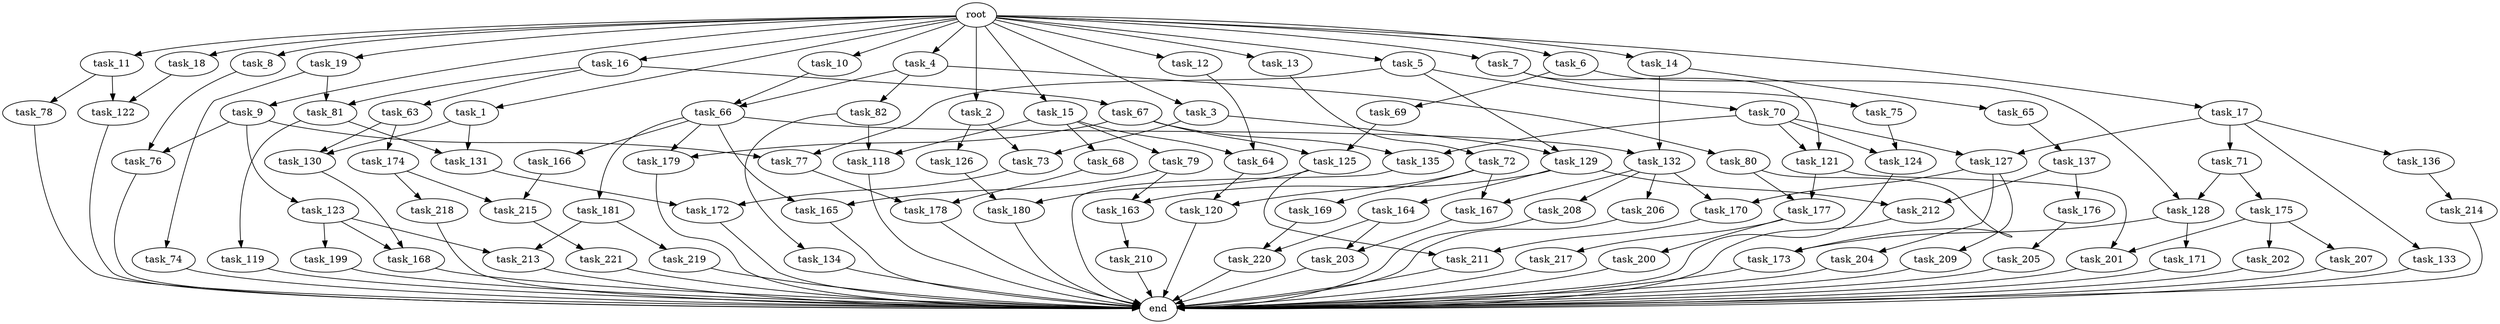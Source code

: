 digraph G {
  root [size="0.000000"];
  task_1 [size="10.240000"];
  task_2 [size="10.240000"];
  task_3 [size="10.240000"];
  task_4 [size="10.240000"];
  task_5 [size="10.240000"];
  task_6 [size="10.240000"];
  task_7 [size="10.240000"];
  task_8 [size="10.240000"];
  task_9 [size="10.240000"];
  task_10 [size="10.240000"];
  task_11 [size="10.240000"];
  task_12 [size="10.240000"];
  task_13 [size="10.240000"];
  task_14 [size="10.240000"];
  task_15 [size="10.240000"];
  task_16 [size="10.240000"];
  task_17 [size="10.240000"];
  task_18 [size="10.240000"];
  task_19 [size="10.240000"];
  task_63 [size="2147483648.000000"];
  task_64 [size="5239860101.120000"];
  task_65 [size="773094113.280000"];
  task_66 [size="15547781611.520000"];
  task_67 [size="2147483648.000000"];
  task_68 [size="3092376453.120000"];
  task_69 [size="8589934592.000000"];
  task_70 [size="773094113.280000"];
  task_71 [size="3092376453.120000"];
  task_72 [size="3092376453.120000"];
  task_73 [size="5841155522.560000"];
  task_74 [size="4209067950.080000"];
  task_75 [size="3092376453.120000"];
  task_76 [size="2491081031.680000"];
  task_77 [size="1116691496.960000"];
  task_78 [size="5497558138.880000"];
  task_79 [size="3092376453.120000"];
  task_80 [size="8589934592.000000"];
  task_81 [size="6356551598.080000"];
  task_82 [size="8589934592.000000"];
  task_118 [size="5239860101.120000"];
  task_119 [size="3092376453.120000"];
  task_120 [size="5239860101.120000"];
  task_121 [size="3435973836.800000"];
  task_122 [size="7645041786.880000"];
  task_123 [size="343597383.680000"];
  task_124 [size="4552665333.760000"];
  task_125 [size="7730941132.800000"];
  task_126 [size="343597383.680000"];
  task_127 [size="3435973836.800000"];
  task_128 [size="10737418240.000000"];
  task_129 [size="6270652252.160000"];
  task_130 [size="9964324126.719999"];
  task_131 [size="11682311045.120001"];
  task_132 [size="7730941132.800000"];
  task_133 [size="3092376453.120000"];
  task_134 [size="2147483648.000000"];
  task_135 [size="7301444403.200000"];
  task_136 [size="3092376453.120000"];
  task_137 [size="4209067950.080000"];
  task_163 [size="3865470566.400000"];
  task_164 [size="773094113.280000"];
  task_165 [size="10050223472.639999"];
  task_166 [size="6957847019.520000"];
  task_167 [size="2491081031.680000"];
  task_168 [size="7301444403.200000"];
  task_169 [size="2147483648.000000"];
  task_170 [size="1717986918.400000"];
  task_171 [size="1374389534.720000"];
  task_172 [size="9105330667.520000"];
  task_173 [size="5583457484.800000"];
  task_174 [size="1374389534.720000"];
  task_175 [size="2147483648.000000"];
  task_176 [size="6957847019.520000"];
  task_177 [size="11166914969.600000"];
  task_178 [size="1116691496.960000"];
  task_179 [size="13915694039.040001"];
  task_180 [size="14087492730.880001"];
  task_181 [size="6957847019.520000"];
  task_199 [size="343597383.680000"];
  task_200 [size="773094113.280000"];
  task_201 [size="10050223472.639999"];
  task_202 [size="3092376453.120000"];
  task_203 [size="6356551598.080000"];
  task_204 [size="1374389534.720000"];
  task_205 [size="3092376453.120000"];
  task_206 [size="343597383.680000"];
  task_207 [size="3092376453.120000"];
  task_208 [size="343597383.680000"];
  task_209 [size="1374389534.720000"];
  task_210 [size="8589934592.000000"];
  task_211 [size="17179869184.000000"];
  task_212 [size="7730941132.800000"];
  task_213 [size="2491081031.680000"];
  task_214 [size="5497558138.880000"];
  task_215 [size="2147483648.000000"];
  task_217 [size="773094113.280000"];
  task_218 [size="1374389534.720000"];
  task_219 [size="2147483648.000000"];
  task_220 [size="8418135900.160000"];
  task_221 [size="1374389534.720000"];
  end [size="0.000000"];

  root -> task_1 [size="1.000000"];
  root -> task_2 [size="1.000000"];
  root -> task_3 [size="1.000000"];
  root -> task_4 [size="1.000000"];
  root -> task_5 [size="1.000000"];
  root -> task_6 [size="1.000000"];
  root -> task_7 [size="1.000000"];
  root -> task_8 [size="1.000000"];
  root -> task_9 [size="1.000000"];
  root -> task_10 [size="1.000000"];
  root -> task_11 [size="1.000000"];
  root -> task_12 [size="1.000000"];
  root -> task_13 [size="1.000000"];
  root -> task_14 [size="1.000000"];
  root -> task_15 [size="1.000000"];
  root -> task_16 [size="1.000000"];
  root -> task_17 [size="1.000000"];
  root -> task_18 [size="1.000000"];
  root -> task_19 [size="1.000000"];
  task_1 -> task_130 [size="838860800.000000"];
  task_1 -> task_131 [size="838860800.000000"];
  task_2 -> task_73 [size="33554432.000000"];
  task_2 -> task_126 [size="33554432.000000"];
  task_3 -> task_73 [size="536870912.000000"];
  task_3 -> task_129 [size="536870912.000000"];
  task_4 -> task_66 [size="838860800.000000"];
  task_4 -> task_80 [size="838860800.000000"];
  task_4 -> task_82 [size="838860800.000000"];
  task_5 -> task_70 [size="75497472.000000"];
  task_5 -> task_77 [size="75497472.000000"];
  task_5 -> task_129 [size="75497472.000000"];
  task_6 -> task_69 [size="838860800.000000"];
  task_6 -> task_128 [size="838860800.000000"];
  task_7 -> task_75 [size="301989888.000000"];
  task_7 -> task_121 [size="301989888.000000"];
  task_8 -> task_76 [size="209715200.000000"];
  task_9 -> task_76 [size="33554432.000000"];
  task_9 -> task_77 [size="33554432.000000"];
  task_9 -> task_123 [size="33554432.000000"];
  task_10 -> task_66 [size="679477248.000000"];
  task_11 -> task_78 [size="536870912.000000"];
  task_11 -> task_122 [size="536870912.000000"];
  task_12 -> task_64 [size="209715200.000000"];
  task_13 -> task_72 [size="301989888.000000"];
  task_14 -> task_65 [size="75497472.000000"];
  task_14 -> task_132 [size="75497472.000000"];
  task_15 -> task_64 [size="301989888.000000"];
  task_15 -> task_68 [size="301989888.000000"];
  task_15 -> task_79 [size="301989888.000000"];
  task_15 -> task_118 [size="301989888.000000"];
  task_16 -> task_63 [size="209715200.000000"];
  task_16 -> task_67 [size="209715200.000000"];
  task_16 -> task_81 [size="209715200.000000"];
  task_17 -> task_71 [size="301989888.000000"];
  task_17 -> task_127 [size="301989888.000000"];
  task_17 -> task_133 [size="301989888.000000"];
  task_17 -> task_136 [size="301989888.000000"];
  task_18 -> task_122 [size="209715200.000000"];
  task_19 -> task_74 [size="411041792.000000"];
  task_19 -> task_81 [size="411041792.000000"];
  task_63 -> task_130 [size="134217728.000000"];
  task_63 -> task_174 [size="134217728.000000"];
  task_64 -> task_120 [size="301989888.000000"];
  task_65 -> task_137 [size="411041792.000000"];
  task_66 -> task_132 [size="679477248.000000"];
  task_66 -> task_165 [size="679477248.000000"];
  task_66 -> task_166 [size="679477248.000000"];
  task_66 -> task_179 [size="679477248.000000"];
  task_66 -> task_181 [size="679477248.000000"];
  task_67 -> task_125 [size="679477248.000000"];
  task_67 -> task_135 [size="679477248.000000"];
  task_67 -> task_179 [size="679477248.000000"];
  task_68 -> task_178 [size="33554432.000000"];
  task_69 -> task_125 [size="75497472.000000"];
  task_70 -> task_121 [size="33554432.000000"];
  task_70 -> task_124 [size="33554432.000000"];
  task_70 -> task_127 [size="33554432.000000"];
  task_70 -> task_135 [size="33554432.000000"];
  task_71 -> task_128 [size="209715200.000000"];
  task_71 -> task_175 [size="209715200.000000"];
  task_72 -> task_120 [size="209715200.000000"];
  task_72 -> task_167 [size="209715200.000000"];
  task_72 -> task_169 [size="209715200.000000"];
  task_73 -> task_172 [size="209715200.000000"];
  task_74 -> end [size="1.000000"];
  task_75 -> task_124 [size="411041792.000000"];
  task_76 -> end [size="1.000000"];
  task_77 -> task_178 [size="75497472.000000"];
  task_78 -> end [size="1.000000"];
  task_79 -> task_163 [size="301989888.000000"];
  task_79 -> task_165 [size="301989888.000000"];
  task_80 -> task_173 [size="411041792.000000"];
  task_80 -> task_177 [size="411041792.000000"];
  task_81 -> task_119 [size="301989888.000000"];
  task_81 -> task_131 [size="301989888.000000"];
  task_82 -> task_118 [size="209715200.000000"];
  task_82 -> task_134 [size="209715200.000000"];
  task_118 -> end [size="1.000000"];
  task_119 -> end [size="1.000000"];
  task_120 -> end [size="1.000000"];
  task_121 -> task_177 [size="679477248.000000"];
  task_121 -> task_201 [size="679477248.000000"];
  task_122 -> end [size="1.000000"];
  task_123 -> task_168 [size="33554432.000000"];
  task_123 -> task_199 [size="33554432.000000"];
  task_123 -> task_213 [size="33554432.000000"];
  task_124 -> end [size="1.000000"];
  task_125 -> task_180 [size="838860800.000000"];
  task_125 -> task_211 [size="838860800.000000"];
  task_126 -> task_180 [size="536870912.000000"];
  task_127 -> task_170 [size="134217728.000000"];
  task_127 -> task_204 [size="134217728.000000"];
  task_127 -> task_209 [size="134217728.000000"];
  task_128 -> task_171 [size="134217728.000000"];
  task_128 -> task_173 [size="134217728.000000"];
  task_129 -> task_163 [size="75497472.000000"];
  task_129 -> task_164 [size="75497472.000000"];
  task_129 -> task_212 [size="75497472.000000"];
  task_130 -> task_168 [size="679477248.000000"];
  task_131 -> task_172 [size="679477248.000000"];
  task_132 -> task_167 [size="33554432.000000"];
  task_132 -> task_170 [size="33554432.000000"];
  task_132 -> task_206 [size="33554432.000000"];
  task_132 -> task_208 [size="33554432.000000"];
  task_133 -> end [size="1.000000"];
  task_134 -> end [size="1.000000"];
  task_135 -> end [size="1.000000"];
  task_136 -> task_214 [size="536870912.000000"];
  task_137 -> task_176 [size="679477248.000000"];
  task_137 -> task_212 [size="679477248.000000"];
  task_163 -> task_210 [size="838860800.000000"];
  task_164 -> task_203 [size="411041792.000000"];
  task_164 -> task_220 [size="411041792.000000"];
  task_165 -> end [size="1.000000"];
  task_166 -> task_215 [size="75497472.000000"];
  task_167 -> task_203 [size="209715200.000000"];
  task_168 -> end [size="1.000000"];
  task_169 -> task_220 [size="411041792.000000"];
  task_170 -> task_211 [size="838860800.000000"];
  task_171 -> end [size="1.000000"];
  task_172 -> end [size="1.000000"];
  task_173 -> end [size="1.000000"];
  task_174 -> task_215 [size="134217728.000000"];
  task_174 -> task_218 [size="134217728.000000"];
  task_175 -> task_201 [size="301989888.000000"];
  task_175 -> task_202 [size="301989888.000000"];
  task_175 -> task_207 [size="301989888.000000"];
  task_176 -> task_205 [size="301989888.000000"];
  task_177 -> task_200 [size="75497472.000000"];
  task_177 -> task_217 [size="75497472.000000"];
  task_178 -> end [size="1.000000"];
  task_179 -> end [size="1.000000"];
  task_180 -> end [size="1.000000"];
  task_181 -> task_213 [size="209715200.000000"];
  task_181 -> task_219 [size="209715200.000000"];
  task_199 -> end [size="1.000000"];
  task_200 -> end [size="1.000000"];
  task_201 -> end [size="1.000000"];
  task_202 -> end [size="1.000000"];
  task_203 -> end [size="1.000000"];
  task_204 -> end [size="1.000000"];
  task_205 -> end [size="1.000000"];
  task_206 -> end [size="1.000000"];
  task_207 -> end [size="1.000000"];
  task_208 -> end [size="1.000000"];
  task_209 -> end [size="1.000000"];
  task_210 -> end [size="1.000000"];
  task_211 -> end [size="1.000000"];
  task_212 -> end [size="1.000000"];
  task_213 -> end [size="1.000000"];
  task_214 -> end [size="1.000000"];
  task_215 -> task_221 [size="134217728.000000"];
  task_217 -> end [size="1.000000"];
  task_218 -> end [size="1.000000"];
  task_219 -> end [size="1.000000"];
  task_220 -> end [size="1.000000"];
  task_221 -> end [size="1.000000"];
}
